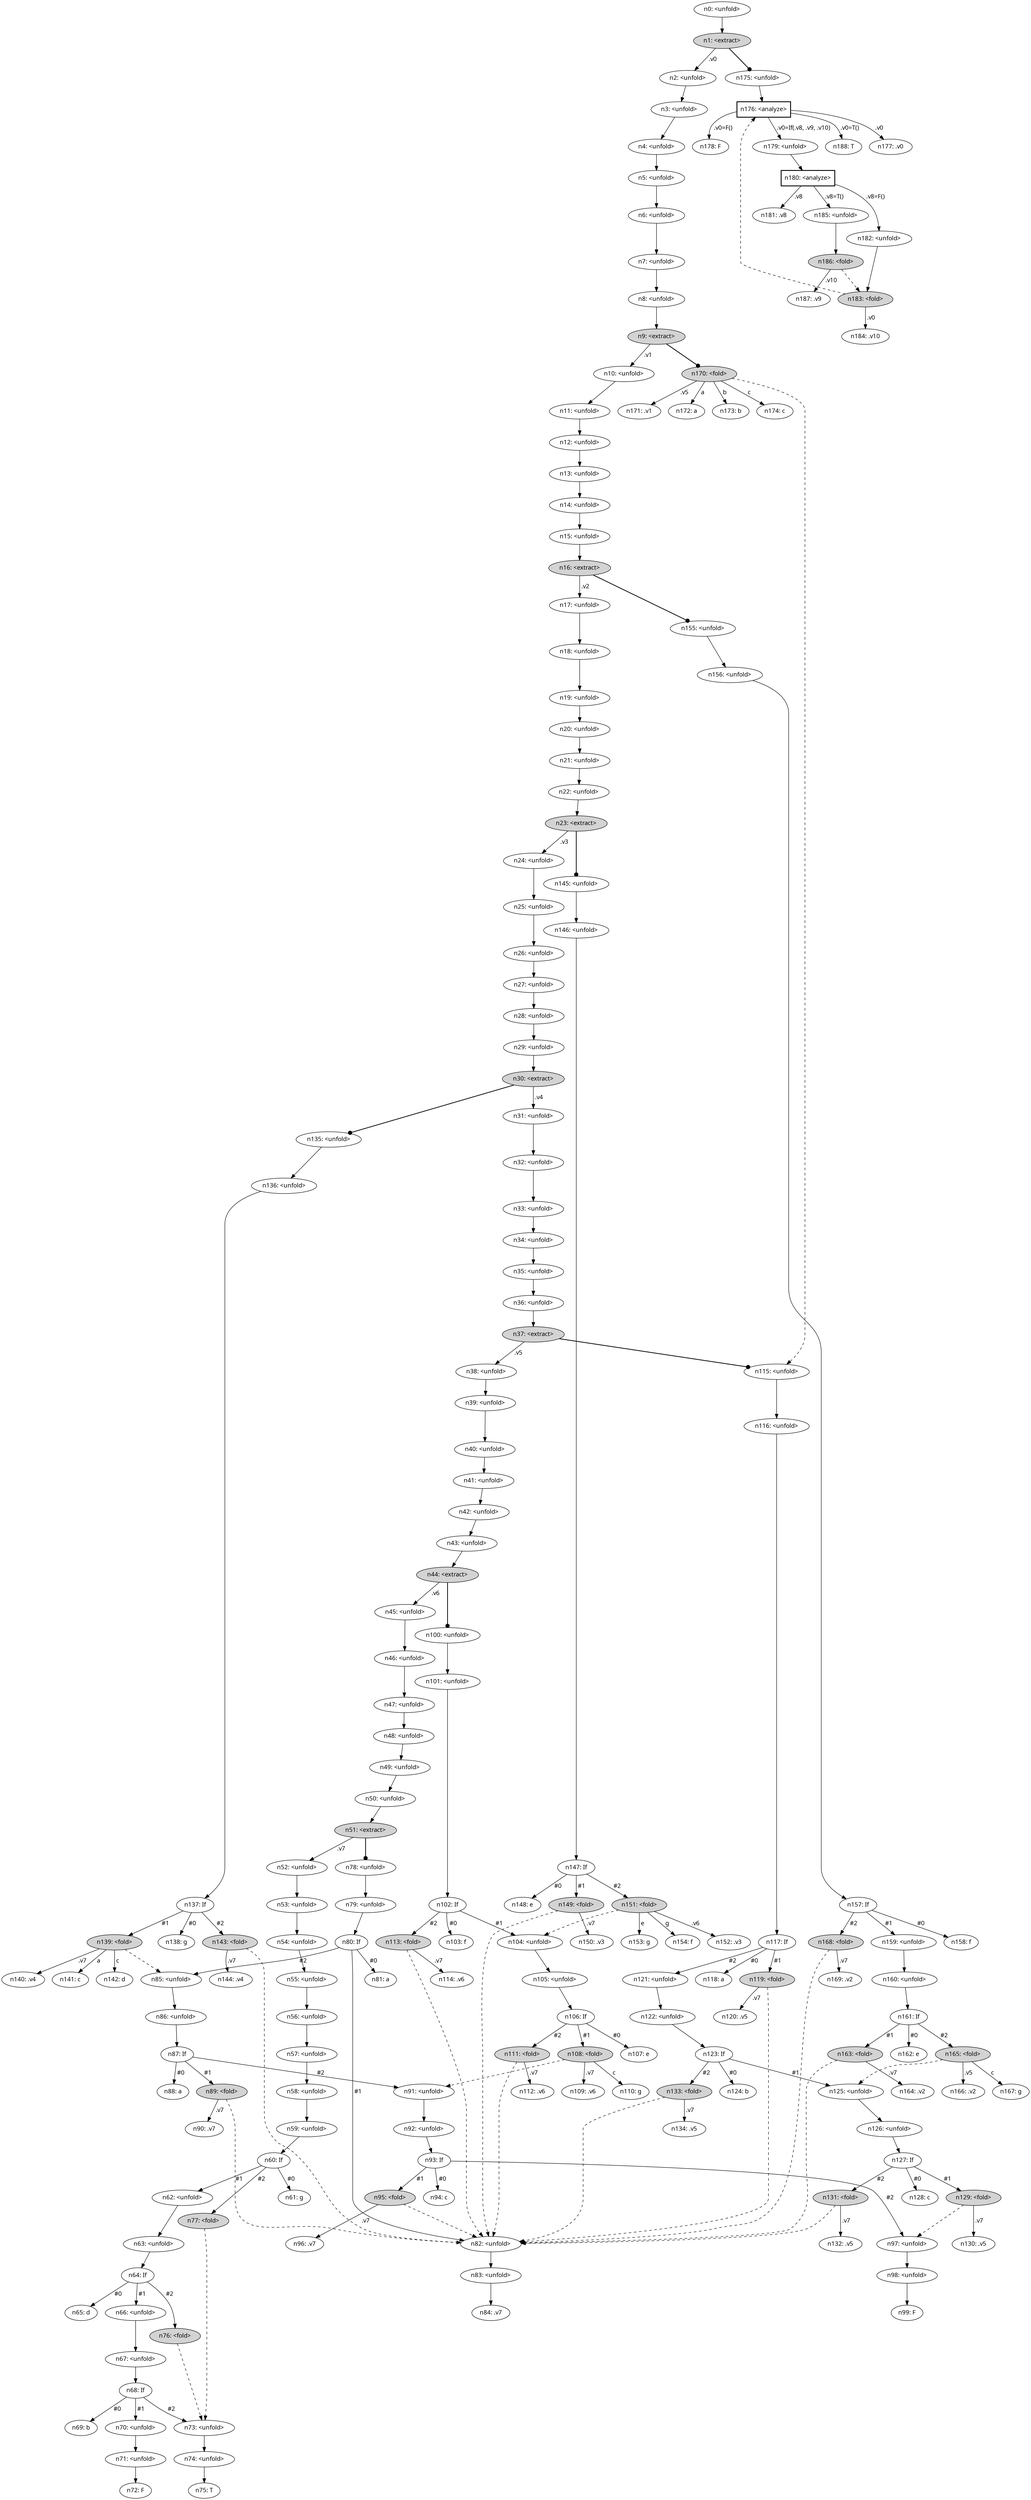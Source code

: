 digraph {
    node [fontname="bold helvetica"];
    edge [fontname="bold helvetica"];
    n0 [label="n0: <unfold>"];
    n1 [label="n1: <extract>"] [style=filled];
    n0 -> n1;
    n2 [label="n2: <unfold>"];
    n1 -> n2 [label=" .v0 "];
    n3 [label="n3: <unfold>"];
    n2 -> n3;
    n4 [label="n4: <unfold>"];
    n3 -> n4;
    n5 [label="n5: <unfold>"];
    n4 -> n5;
    n6 [label="n6: <unfold>"];
    n5 -> n6;
    n7 [label="n7: <unfold>"];
    n6 -> n7;
    n8 [label="n8: <unfold>"];
    n7 -> n8;
    n9 [label="n9: <extract>"] [style=filled];
    n8 -> n9;
    n10 [label="n10: <unfold>"];
    n9 -> n10 [label=" .v1 "];
    n11 [label="n11: <unfold>"];
    n10 -> n11;
    n12 [label="n12: <unfold>"];
    n11 -> n12;
    n13 [label="n13: <unfold>"];
    n12 -> n13;
    n14 [label="n14: <unfold>"];
    n13 -> n14;
    n15 [label="n15: <unfold>"];
    n14 -> n15;
    n16 [label="n16: <extract>"] [style=filled];
    n15 -> n16;
    n17 [label="n17: <unfold>"];
    n16 -> n17 [label=" .v2 "];
    n18 [label="n18: <unfold>"];
    n17 -> n18;
    n19 [label="n19: <unfold>"];
    n18 -> n19;
    n20 [label="n20: <unfold>"];
    n19 -> n20;
    n21 [label="n21: <unfold>"];
    n20 -> n21;
    n22 [label="n22: <unfold>"];
    n21 -> n22;
    n23 [label="n23: <extract>"] [style=filled];
    n22 -> n23;
    n24 [label="n24: <unfold>"];
    n23 -> n24 [label=" .v3 "];
    n25 [label="n25: <unfold>"];
    n24 -> n25;
    n26 [label="n26: <unfold>"];
    n25 -> n26;
    n27 [label="n27: <unfold>"];
    n26 -> n27;
    n28 [label="n28: <unfold>"];
    n27 -> n28;
    n29 [label="n29: <unfold>"];
    n28 -> n29;
    n30 [label="n30: <extract>"] [style=filled];
    n29 -> n30;
    n31 [label="n31: <unfold>"];
    n30 -> n31 [label=" .v4 "];
    n32 [label="n32: <unfold>"];
    n31 -> n32;
    n33 [label="n33: <unfold>"];
    n32 -> n33;
    n34 [label="n34: <unfold>"];
    n33 -> n34;
    n35 [label="n35: <unfold>"];
    n34 -> n35;
    n36 [label="n36: <unfold>"];
    n35 -> n36;
    n37 [label="n37: <extract>"] [style=filled];
    n36 -> n37;
    n38 [label="n38: <unfold>"];
    n37 -> n38 [label=" .v5 "];
    n39 [label="n39: <unfold>"];
    n38 -> n39;
    n40 [label="n40: <unfold>"];
    n39 -> n40;
    n41 [label="n41: <unfold>"];
    n40 -> n41;
    n42 [label="n42: <unfold>"];
    n41 -> n42;
    n43 [label="n43: <unfold>"];
    n42 -> n43;
    n44 [label="n44: <extract>"] [style=filled];
    n43 -> n44;
    n45 [label="n45: <unfold>"];
    n44 -> n45 [label=" .v6 "];
    n46 [label="n46: <unfold>"];
    n45 -> n46;
    n47 [label="n47: <unfold>"];
    n46 -> n47;
    n48 [label="n48: <unfold>"];
    n47 -> n48;
    n49 [label="n49: <unfold>"];
    n48 -> n49;
    n50 [label="n50: <unfold>"];
    n49 -> n50;
    n51 [label="n51: <extract>"] [style=filled];
    n50 -> n51;
    n52 [label="n52: <unfold>"];
    n51 -> n52 [label=" .v7 "];
    n53 [label="n53: <unfold>"];
    n52 -> n53;
    n54 [label="n54: <unfold>"];
    n53 -> n54;
    n55 [label="n55: <unfold>"];
    n54 -> n55;
    n56 [label="n56: <unfold>"];
    n55 -> n56;
    n57 [label="n57: <unfold>"];
    n56 -> n57;
    n58 [label="n58: <unfold>"];
    n57 -> n58;
    n59 [label="n59: <unfold>"];
    n58 -> n59;
    n60 [label="n60: If"];
    n59 -> n60;
    n61 [label="n61: g"];
    n60 -> n61 [label=" #0 "];
    n62 [label="n62: <unfold>"];
    n60 -> n62 [label=" #1 "];
    n63 [label="n63: <unfold>"];
    n62 -> n63;
    n64 [label="n64: If"];
    n63 -> n64;
    n65 [label="n65: d"];
    n64 -> n65 [label=" #0 "];
    n66 [label="n66: <unfold>"];
    n64 -> n66 [label=" #1 "];
    n67 [label="n67: <unfold>"];
    n66 -> n67;
    n68 [label="n68: If"];
    n67 -> n68;
    n69 [label="n69: b"];
    n68 -> n69 [label=" #0 "];
    n70 [label="n70: <unfold>"];
    n68 -> n70 [label=" #1 "];
    n71 [label="n71: <unfold>"];
    n70 -> n71;
    n72 [label="n72: F"];
    n71 -> n72;
    n73 [label="n73: <unfold>"];
    n68 -> n73 [label=" #2 "];
    n74 [label="n74: <unfold>"];
    n73 -> n74;
    n75 [label="n75: T"];
    n74 -> n75;
    n76 [label="n76: <fold>"] [style=filled];
    n64 -> n76 [label=" #2 "];
    n76 -> n73 [style=dashed];
    n77 [label="n77: <fold>"] [style=filled];
    n60 -> n77 [label=" #2 "];
    n77 -> n73 [style=dashed];
    n78 [label="n78: <unfold>"];
    n51 -> n78 [penwidth=1.7 arrowhead=dot];
    n79 [label="n79: <unfold>"];
    n78 -> n79;
    n80 [label="n80: If"];
    n79 -> n80;
    n81 [label="n81: a"];
    n80 -> n81 [label=" #0 "];
    n82 [label="n82: <unfold>"];
    n80 -> n82 [label=" #1 "];
    n83 [label="n83: <unfold>"];
    n82 -> n83;
    n84 [label="n84: .v7"];
    n83 -> n84;
    n85 [label="n85: <unfold>"];
    n80 -> n85 [label=" #2 "];
    n86 [label="n86: <unfold>"];
    n85 -> n86;
    n87 [label="n87: If"];
    n86 -> n87;
    n88 [label="n88: a"];
    n87 -> n88 [label=" #0 "];
    n89 [label="n89: <fold>"] [style=filled];
    n87 -> n89 [label=" #1 "];
    n89 -> n82 [style=dashed];
    n90 [label="n90: .v7"];
    n89 -> n90 [label=" .v7 "];
    n91 [label="n91: <unfold>"];
    n87 -> n91 [label=" #2 "];
    n92 [label="n92: <unfold>"];
    n91 -> n92;
    n93 [label="n93: If"];
    n92 -> n93;
    n94 [label="n94: c"];
    n93 -> n94 [label=" #0 "];
    n95 [label="n95: <fold>"] [style=filled];
    n93 -> n95 [label=" #1 "];
    n95 -> n82 [style=dashed];
    n96 [label="n96: .v7"];
    n95 -> n96 [label=" .v7 "];
    n97 [label="n97: <unfold>"];
    n93 -> n97 [label=" #2 "];
    n98 [label="n98: <unfold>"];
    n97 -> n98;
    n99 [label="n99: F"];
    n98 -> n99;
    n100 [label="n100: <unfold>"];
    n44 -> n100 [penwidth=1.7 arrowhead=dot];
    n101 [label="n101: <unfold>"];
    n100 -> n101;
    n102 [label="n102: If"];
    n101 -> n102;
    n103 [label="n103: f"];
    n102 -> n103 [label=" #0 "];
    n104 [label="n104: <unfold>"];
    n102 -> n104 [label=" #1 "];
    n105 [label="n105: <unfold>"];
    n104 -> n105;
    n106 [label="n106: If"];
    n105 -> n106;
    n107 [label="n107: e"];
    n106 -> n107 [label=" #0 "];
    n108 [label="n108: <fold>"] [style=filled];
    n106 -> n108 [label=" #1 "];
    n108 -> n91 [style=dashed];
    n109 [label="n109: .v6"];
    n108 -> n109 [label=" .v7 "];
    n110 [label="n110: g"];
    n108 -> n110 [label=" c "];
    n111 [label="n111: <fold>"] [style=filled];
    n106 -> n111 [label=" #2 "];
    n111 -> n82 [style=dashed];
    n112 [label="n112: .v6"];
    n111 -> n112 [label=" .v7 "];
    n113 [label="n113: <fold>"] [style=filled];
    n102 -> n113 [label=" #2 "];
    n113 -> n82 [style=dashed];
    n114 [label="n114: .v6"];
    n113 -> n114 [label=" .v7 "];
    n115 [label="n115: <unfold>"];
    n37 -> n115 [penwidth=1.7 arrowhead=dot];
    n116 [label="n116: <unfold>"];
    n115 -> n116;
    n117 [label="n117: If"];
    n116 -> n117;
    n118 [label="n118: a"];
    n117 -> n118 [label=" #0 "];
    n119 [label="n119: <fold>"] [style=filled];
    n117 -> n119 [label=" #1 "];
    n119 -> n82 [style=dashed];
    n120 [label="n120: .v5"];
    n119 -> n120 [label=" .v7 "];
    n121 [label="n121: <unfold>"];
    n117 -> n121 [label=" #2 "];
    n122 [label="n122: <unfold>"];
    n121 -> n122;
    n123 [label="n123: If"];
    n122 -> n123;
    n124 [label="n124: b"];
    n123 -> n124 [label=" #0 "];
    n125 [label="n125: <unfold>"];
    n123 -> n125 [label=" #1 "];
    n126 [label="n126: <unfold>"];
    n125 -> n126;
    n127 [label="n127: If"];
    n126 -> n127;
    n128 [label="n128: c"];
    n127 -> n128 [label=" #0 "];
    n129 [label="n129: <fold>"] [style=filled];
    n127 -> n129 [label=" #1 "];
    n129 -> n97 [style=dashed];
    n130 [label="n130: .v5"];
    n129 -> n130 [label=" .v7 "];
    n131 [label="n131: <fold>"] [style=filled];
    n127 -> n131 [label=" #2 "];
    n131 -> n82 [style=dashed];
    n132 [label="n132: .v5"];
    n131 -> n132 [label=" .v7 "];
    n133 [label="n133: <fold>"] [style=filled];
    n123 -> n133 [label=" #2 "];
    n133 -> n82 [style=dashed];
    n134 [label="n134: .v5"];
    n133 -> n134 [label=" .v7 "];
    n135 [label="n135: <unfold>"];
    n30 -> n135 [penwidth=1.7 arrowhead=dot];
    n136 [label="n136: <unfold>"];
    n135 -> n136;
    n137 [label="n137: If"];
    n136 -> n137;
    n138 [label="n138: g"];
    n137 -> n138 [label=" #0 "];
    n139 [label="n139: <fold>"] [style=filled];
    n137 -> n139 [label=" #1 "];
    n139 -> n85 [style=dashed];
    n140 [label="n140: .v4"];
    n139 -> n140 [label=" .v7 "];
    n141 [label="n141: c"];
    n139 -> n141 [label=" a "];
    n142 [label="n142: d"];
    n139 -> n142 [label=" c "];
    n143 [label="n143: <fold>"] [style=filled];
    n137 -> n143 [label=" #2 "];
    n143 -> n82 [style=dashed];
    n144 [label="n144: .v4"];
    n143 -> n144 [label=" .v7 "];
    n145 [label="n145: <unfold>"];
    n23 -> n145 [penwidth=1.7 arrowhead=dot];
    n146 [label="n146: <unfold>"];
    n145 -> n146;
    n147 [label="n147: If"];
    n146 -> n147;
    n148 [label="n148: e"];
    n147 -> n148 [label=" #0 "];
    n149 [label="n149: <fold>"] [style=filled];
    n147 -> n149 [label=" #1 "];
    n149 -> n82 [style=dashed];
    n150 [label="n150: .v3"];
    n149 -> n150 [label=" .v7 "];
    n151 [label="n151: <fold>"] [style=filled];
    n147 -> n151 [label=" #2 "];
    n151 -> n104 [style=dashed];
    n152 [label="n152: .v3"];
    n151 -> n152 [label=" .v6 "];
    n153 [label="n153: g"];
    n151 -> n153 [label=" e "];
    n154 [label="n154: f"];
    n151 -> n154 [label=" g "];
    n155 [label="n155: <unfold>"];
    n16 -> n155 [penwidth=1.7 arrowhead=dot];
    n156 [label="n156: <unfold>"];
    n155 -> n156;
    n157 [label="n157: If"];
    n156 -> n157;
    n158 [label="n158: f"];
    n157 -> n158 [label=" #0 "];
    n159 [label="n159: <unfold>"];
    n157 -> n159 [label=" #1 "];
    n160 [label="n160: <unfold>"];
    n159 -> n160;
    n161 [label="n161: If"];
    n160 -> n161;
    n162 [label="n162: e"];
    n161 -> n162 [label=" #0 "];
    n163 [label="n163: <fold>"] [style=filled];
    n161 -> n163 [label=" #1 "];
    n163 -> n82 [style=dashed];
    n164 [label="n164: .v2"];
    n163 -> n164 [label=" .v7 "];
    n165 [label="n165: <fold>"] [style=filled];
    n161 -> n165 [label=" #2 "];
    n165 -> n125 [style=dashed];
    n166 [label="n166: .v2"];
    n165 -> n166 [label=" .v5 "];
    n167 [label="n167: g"];
    n165 -> n167 [label=" c "];
    n168 [label="n168: <fold>"] [style=filled];
    n157 -> n168 [label=" #2 "];
    n168 -> n82 [style=dashed];
    n169 [label="n169: .v2"];
    n168 -> n169 [label=" .v7 "];
    n170 [label="n170: <fold>"] [style=filled];
    n9 -> n170 [penwidth=1.7 arrowhead=dot];
    n170 -> n115 [style=dashed];
    n171 [label="n171: .v1"];
    n170 -> n171 [label=" .v5 "];
    n172 [label="n172: a"];
    n170 -> n172 [label=" a "];
    n173 [label="n173: b"];
    n170 -> n173 [label=" b "];
    n174 [label="n174: c"];
    n170 -> n174 [label=" c "];
    n175 [label="n175: <unfold>"];
    n1 -> n175 [penwidth=1.7 arrowhead=dot];
    n176 [label="n176: <analyze>"] [shape=box style=bold];
    n175 -> n176;
    n177 [label="n177: .v0"];
    n176 -> n177 [label=" .v0 "];
    n178 [label="n178: F"];
    n176 -> n178 [label=" .v0=F() "];
    n179 [label="n179: <unfold>"];
    n176 -> n179 [label=" .v0=If(.v8, .v9, .v10) "];
    n180 [label="n180: <analyze>"] [shape=box style=bold];
    n179 -> n180;
    n181 [label="n181: .v8"];
    n180 -> n181 [label=" .v8 "];
    n182 [label="n182: <unfold>"];
    n180 -> n182 [label=" .v8=F() "];
    n183 [label="n183: <fold>"] [style=filled];
    n182 -> n183;
    n183 -> n176 [style=dashed];
    n184 [label="n184: .v10"];
    n183 -> n184 [label=" .v0 "];
    n185 [label="n185: <unfold>"];
    n180 -> n185 [label=" .v8=T() "];
    n186 [label="n186: <fold>"] [style=filled];
    n185 -> n186;
    n186 -> n183 [style=dashed];
    n187 [label="n187: .v9"];
    n186 -> n187 [label=" .v10 "];
    n188 [label="n188: T"];
    n176 -> n188 [label=" .v0=T() "];
}

